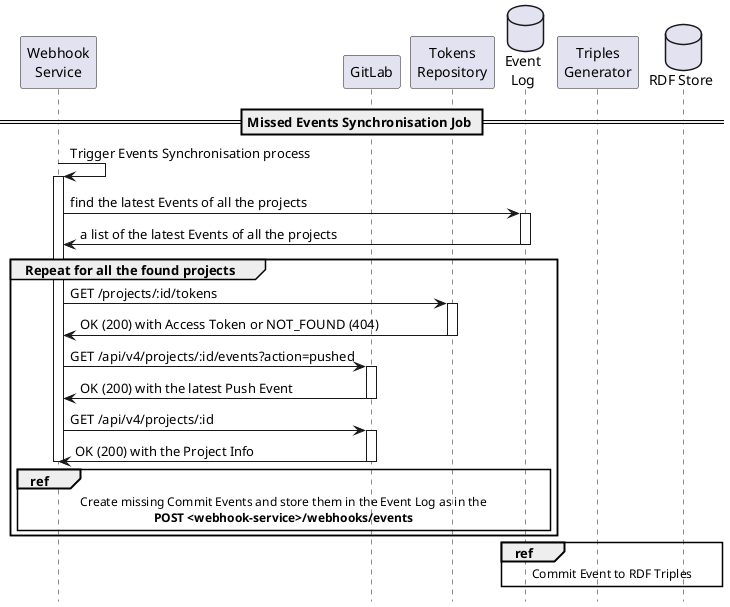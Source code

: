     @startuml
    hide footbox
    skinparam shadowing false

    participant "Webhook\nService" as Webhook
    participant GitLab
    participant "Tokens\nRepository" as Tokens
    database "Event\nLog" as Log
    participant "Triples\nGenerator" as Triples
    database "RDF Store" as Jena

    == Missed Events Synchronisation Job ==
    Webhook->Webhook: Trigger Events Synchronisation process
    activate Webhook
    Webhook->Log: find the latest Events of all the projects
    activate Log
    Log->Webhook: a list of the latest Events of all the projects
    deactivate Log
    group Repeat for all the found projects
    Webhook->Tokens: GET /projects/:id/tokens
    activate Tokens
    Tokens->Webhook: OK (200) with Access Token or NOT_FOUND (404)
    deactivate Tokens
    Webhook->GitLab: GET /api/v4/projects/:id/events?action=pushed
    activate GitLab
    GitLab->Webhook: OK (200) with the latest Push Event
    deactivate GitLab
    Webhook->GitLab: GET /api/v4/projects/:id
    activate GitLab
    GitLab->Webhook: OK (200) with the Project Info
    deactivate GitLab
    ref over Webhook, Log: Create missing Commit Events and store them in the Event Log as in the\n**POST <webhook-service>/webhooks/events**
    deactivate Webhook
    end
    ref over Log, Jena: Commit Event to RDF Triples

    @enduml
